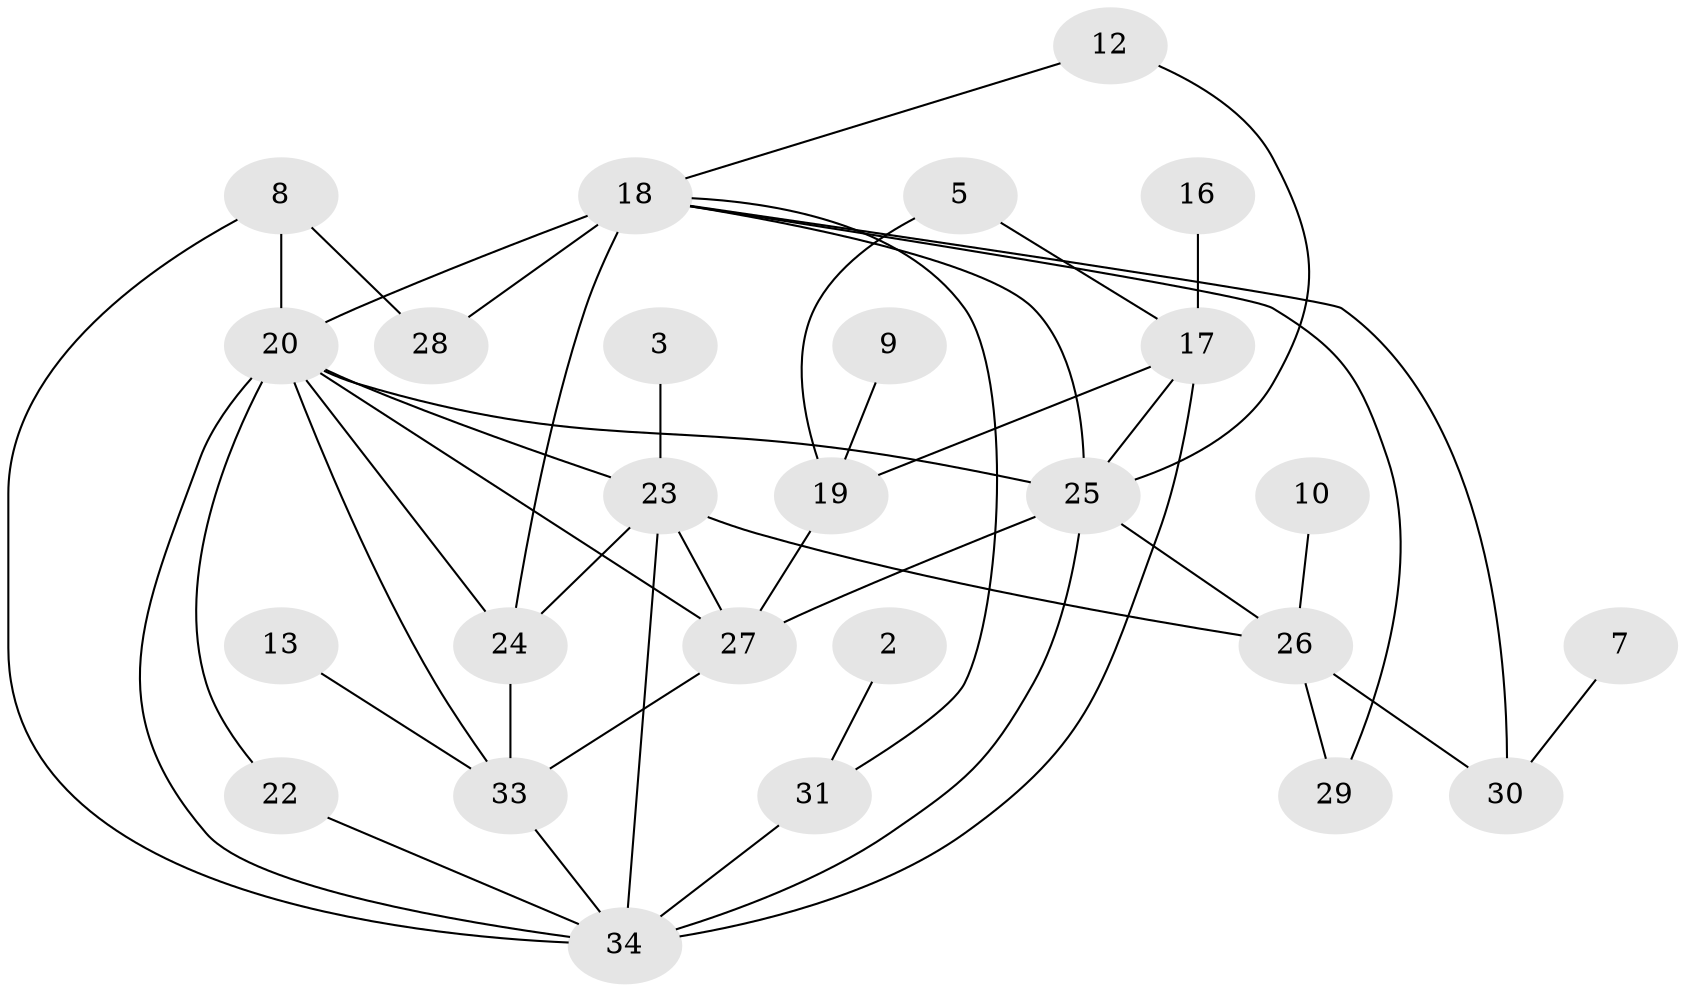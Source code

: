 // original degree distribution, {1: 0.16964285714285715, 4: 0.15178571428571427, 0: 0.0625, 3: 0.20535714285714285, 2: 0.29464285714285715, 5: 0.0625, 6: 0.044642857142857144, 7: 0.008928571428571428}
// Generated by graph-tools (version 1.1) at 2025/35/03/04/25 23:35:52]
// undirected, 26 vertices, 46 edges
graph export_dot {
  node [color=gray90,style=filled];
  2;
  3;
  5;
  7;
  8;
  9;
  10;
  12;
  13;
  16;
  17;
  18;
  19;
  20;
  22;
  23;
  24;
  25;
  26;
  27;
  28;
  29;
  30;
  31;
  33;
  34;
  2 -- 31 [weight=1.0];
  3 -- 23 [weight=1.0];
  5 -- 17 [weight=1.0];
  5 -- 19 [weight=1.0];
  7 -- 30 [weight=1.0];
  8 -- 20 [weight=1.0];
  8 -- 28 [weight=1.0];
  8 -- 34 [weight=1.0];
  9 -- 19 [weight=1.0];
  10 -- 26 [weight=1.0];
  12 -- 18 [weight=1.0];
  12 -- 25 [weight=1.0];
  13 -- 33 [weight=1.0];
  16 -- 17 [weight=1.0];
  17 -- 19 [weight=1.0];
  17 -- 25 [weight=2.0];
  17 -- 34 [weight=1.0];
  18 -- 20 [weight=3.0];
  18 -- 24 [weight=1.0];
  18 -- 25 [weight=1.0];
  18 -- 28 [weight=1.0];
  18 -- 29 [weight=1.0];
  18 -- 30 [weight=1.0];
  18 -- 31 [weight=1.0];
  19 -- 27 [weight=1.0];
  20 -- 22 [weight=1.0];
  20 -- 23 [weight=4.0];
  20 -- 24 [weight=1.0];
  20 -- 25 [weight=2.0];
  20 -- 27 [weight=1.0];
  20 -- 33 [weight=1.0];
  20 -- 34 [weight=3.0];
  22 -- 34 [weight=1.0];
  23 -- 24 [weight=1.0];
  23 -- 26 [weight=2.0];
  23 -- 27 [weight=1.0];
  23 -- 34 [weight=1.0];
  24 -- 33 [weight=1.0];
  25 -- 26 [weight=4.0];
  25 -- 27 [weight=1.0];
  25 -- 34 [weight=3.0];
  26 -- 29 [weight=1.0];
  26 -- 30 [weight=1.0];
  27 -- 33 [weight=2.0];
  31 -- 34 [weight=2.0];
  33 -- 34 [weight=1.0];
}
